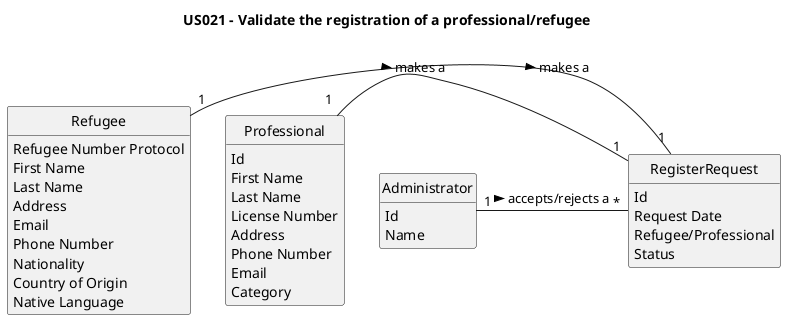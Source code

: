 @startuml
skinparam monochrome true
skinparam packageStyle rectangle
skinparam shadowing false

skinparam classAttributeIconSize 0

hide circle
hide methods

title US021 - Validate the registration of a professional/refugee

class RegisterRequest {
    Id
    Request Date
    Refugee/Professional
    Status
}

class Refugee {
    Refugee Number Protocol
    First Name
    Last Name
    Address
    Email
    Phone Number
    Nationality
    Country of Origin
    Native Language
}

class Professional {
    Id
    First Name
    Last Name
    License Number
    Address
    Phone Number
    Email
    Category
}

class Administrator {
    Id
    Name
}


Refugee "1   " - "   1" RegisterRequest : makes a >
Professional "1   " - "   1" RegisterRequest : makes a >
Administrator "1   " - "   *" RegisterRequest : accepts/rejects a >

@enduml